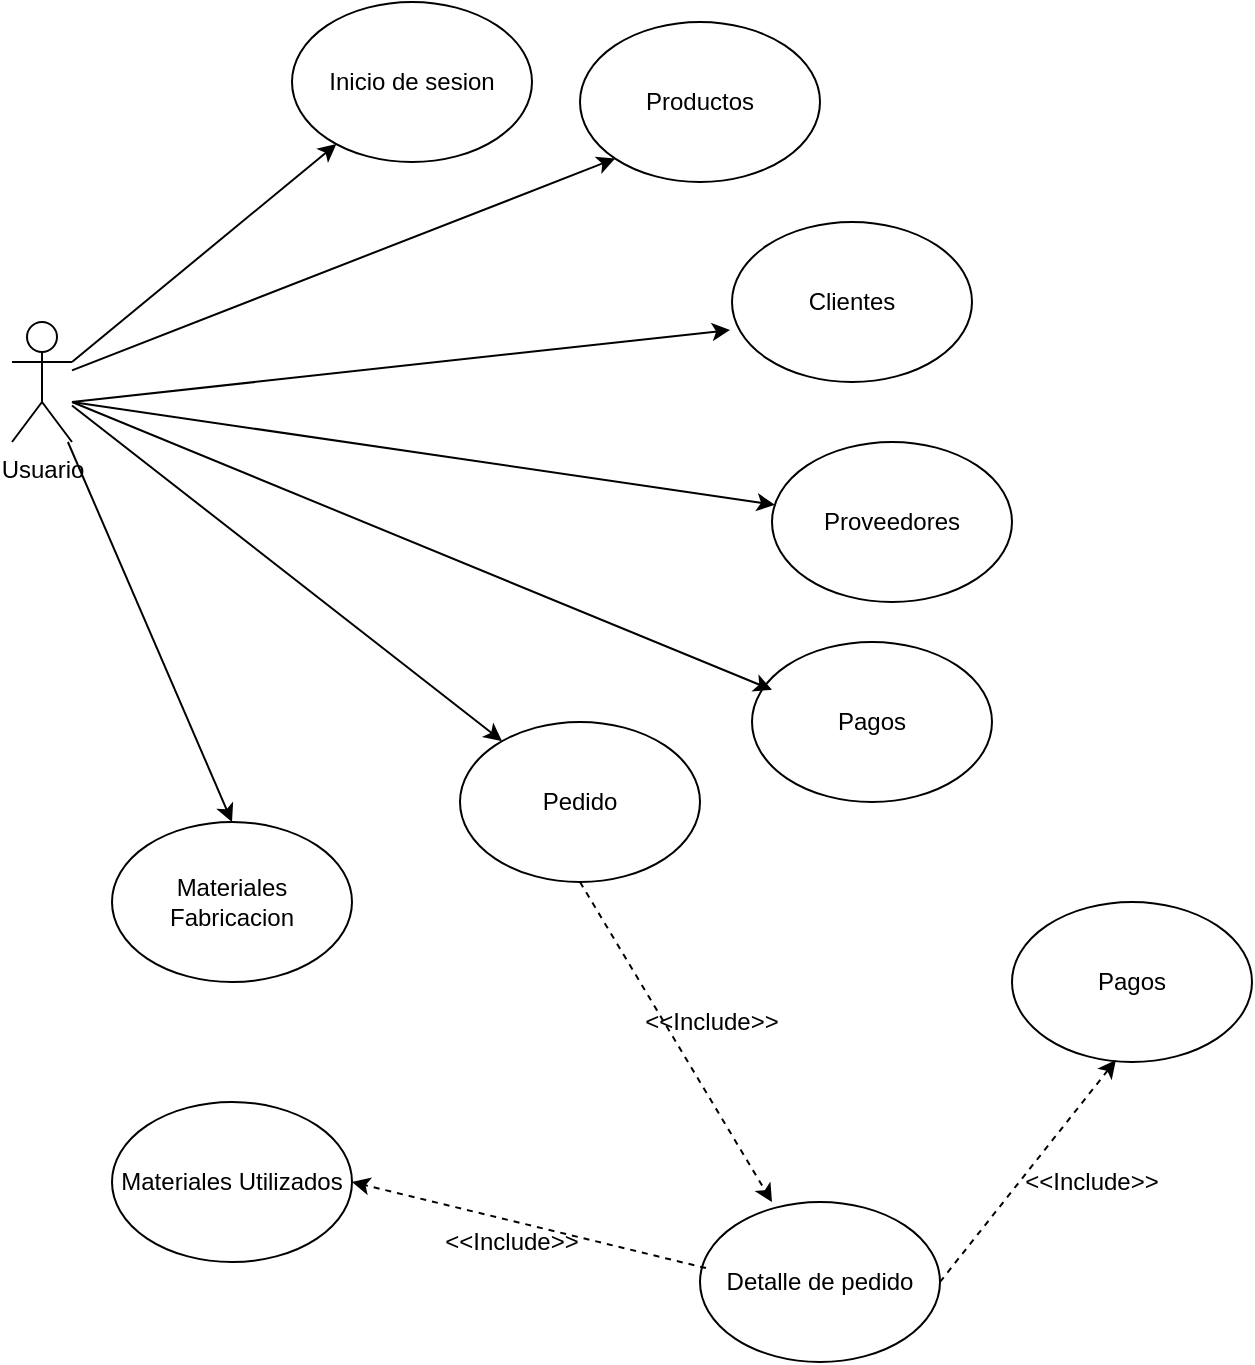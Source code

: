 <mxfile version="14.6.11" type="device"><diagram id="ZsI-6JbeSczrrfxAZztG" name="Page-1"><mxGraphModel dx="942" dy="557" grid="1" gridSize="10" guides="1" tooltips="1" connect="1" arrows="1" fold="1" page="1" pageScale="1" pageWidth="827" pageHeight="1169" math="0" shadow="0"><root><mxCell id="0"/><mxCell id="1" parent="0"/><mxCell id="tmFq5ulkqj_uMWLsJz7J-1" value="Usuario" style="shape=umlActor;verticalLabelPosition=bottom;verticalAlign=top;html=1;outlineConnect=0;" vertex="1" parent="1"><mxGeometry x="130" y="180" width="30" height="60" as="geometry"/></mxCell><mxCell id="tmFq5ulkqj_uMWLsJz7J-5" value="Inicio de sesion" style="ellipse;whiteSpace=wrap;html=1;" vertex="1" parent="1"><mxGeometry x="270" y="20" width="120" height="80" as="geometry"/></mxCell><mxCell id="tmFq5ulkqj_uMWLsJz7J-7" value="Productos" style="ellipse;whiteSpace=wrap;html=1;" vertex="1" parent="1"><mxGeometry x="414" y="30" width="120" height="80" as="geometry"/></mxCell><mxCell id="tmFq5ulkqj_uMWLsJz7J-9" value="Clientes" style="ellipse;whiteSpace=wrap;html=1;" vertex="1" parent="1"><mxGeometry x="490" y="130" width="120" height="80" as="geometry"/></mxCell><mxCell id="tmFq5ulkqj_uMWLsJz7J-10" value="Proveedores&lt;br&gt;" style="ellipse;whiteSpace=wrap;html=1;" vertex="1" parent="1"><mxGeometry x="510" y="240" width="120" height="80" as="geometry"/></mxCell><mxCell id="tmFq5ulkqj_uMWLsJz7J-11" value="Pagos" style="ellipse;whiteSpace=wrap;html=1;" vertex="1" parent="1"><mxGeometry x="500" y="340" width="120" height="80" as="geometry"/></mxCell><mxCell id="tmFq5ulkqj_uMWLsJz7J-12" value="Pedido" style="ellipse;whiteSpace=wrap;html=1;" vertex="1" parent="1"><mxGeometry x="354" y="380" width="120" height="80" as="geometry"/></mxCell><mxCell id="tmFq5ulkqj_uMWLsJz7J-14" value="Detalle de pedido" style="ellipse;whiteSpace=wrap;html=1;" vertex="1" parent="1"><mxGeometry x="474" y="620" width="120" height="80" as="geometry"/></mxCell><mxCell id="tmFq5ulkqj_uMWLsJz7J-15" value="" style="endArrow=classic;html=1;exitX=1;exitY=0.333;exitDx=0;exitDy=0;exitPerimeter=0;" edge="1" parent="1" source="tmFq5ulkqj_uMWLsJz7J-1" target="tmFq5ulkqj_uMWLsJz7J-5"><mxGeometry width="50" height="50" relative="1" as="geometry"><mxPoint x="290" y="210" as="sourcePoint"/><mxPoint x="340" y="160" as="targetPoint"/></mxGeometry></mxCell><mxCell id="tmFq5ulkqj_uMWLsJz7J-16" value="Pagos" style="ellipse;whiteSpace=wrap;html=1;" vertex="1" parent="1"><mxGeometry x="630" y="470" width="120" height="80" as="geometry"/></mxCell><mxCell id="tmFq5ulkqj_uMWLsJz7J-20" value="" style="endArrow=classic;html=1;entryX=0;entryY=1;entryDx=0;entryDy=0;" edge="1" parent="1" source="tmFq5ulkqj_uMWLsJz7J-1" target="tmFq5ulkqj_uMWLsJz7J-7"><mxGeometry width="50" height="50" relative="1" as="geometry"><mxPoint x="310" y="290" as="sourcePoint"/><mxPoint x="360" y="240" as="targetPoint"/></mxGeometry></mxCell><mxCell id="tmFq5ulkqj_uMWLsJz7J-23" value="Materiales Utilizados" style="ellipse;whiteSpace=wrap;html=1;" vertex="1" parent="1"><mxGeometry x="180" y="570" width="120" height="80" as="geometry"/></mxCell><mxCell id="tmFq5ulkqj_uMWLsJz7J-24" value="Materiales Fabricacion" style="ellipse;whiteSpace=wrap;html=1;" vertex="1" parent="1"><mxGeometry x="180" y="430" width="120" height="80" as="geometry"/></mxCell><mxCell id="tmFq5ulkqj_uMWLsJz7J-25" value="" style="endArrow=classic;html=1;entryX=0.5;entryY=0;entryDx=0;entryDy=0;" edge="1" parent="1" source="tmFq5ulkqj_uMWLsJz7J-1" target="tmFq5ulkqj_uMWLsJz7J-24"><mxGeometry width="50" height="50" relative="1" as="geometry"><mxPoint x="310" y="380" as="sourcePoint"/><mxPoint x="360" y="330" as="targetPoint"/><Array as="points"/></mxGeometry></mxCell><mxCell id="tmFq5ulkqj_uMWLsJz7J-26" value="" style="endArrow=classic;html=1;" edge="1" parent="1" source="tmFq5ulkqj_uMWLsJz7J-1" target="tmFq5ulkqj_uMWLsJz7J-12"><mxGeometry width="50" height="50" relative="1" as="geometry"><mxPoint x="167.955" y="250" as="sourcePoint"/><mxPoint x="250" y="440" as="targetPoint"/></mxGeometry></mxCell><mxCell id="tmFq5ulkqj_uMWLsJz7J-27" value="" style="endArrow=classic;html=1;" edge="1" parent="1"><mxGeometry width="50" height="50" relative="1" as="geometry"><mxPoint x="160" y="220" as="sourcePoint"/><mxPoint x="509.996" y="363.932" as="targetPoint"/></mxGeometry></mxCell><mxCell id="tmFq5ulkqj_uMWLsJz7J-28" value="" style="endArrow=classic;html=1;entryX=-0.008;entryY=0.675;entryDx=0;entryDy=0;entryPerimeter=0;" edge="1" parent="1" target="tmFq5ulkqj_uMWLsJz7J-9"><mxGeometry width="50" height="50" relative="1" as="geometry"><mxPoint x="160" y="220" as="sourcePoint"/><mxPoint x="250" y="440" as="targetPoint"/><Array as="points"/></mxGeometry></mxCell><mxCell id="tmFq5ulkqj_uMWLsJz7J-29" value="" style="endArrow=classic;html=1;" edge="1" parent="1" target="tmFq5ulkqj_uMWLsJz7J-10"><mxGeometry width="50" height="50" relative="1" as="geometry"><mxPoint x="160" y="220" as="sourcePoint"/><mxPoint x="499.04" y="194" as="targetPoint"/><Array as="points"/></mxGeometry></mxCell><mxCell id="tmFq5ulkqj_uMWLsJz7J-31" value="&amp;lt;&amp;lt;Include&amp;gt;&amp;gt;" style="text;html=1;strokeColor=none;fillColor=none;align=center;verticalAlign=middle;whiteSpace=wrap;rounded=0;" vertex="1" parent="1"><mxGeometry x="460" y="520" width="40" height="20" as="geometry"/></mxCell><mxCell id="tmFq5ulkqj_uMWLsJz7J-33" value="" style="endArrow=classic;html=1;dashed=1;exitX=0.5;exitY=1;exitDx=0;exitDy=0;entryX=0.3;entryY=0;entryDx=0;entryDy=0;entryPerimeter=0;" edge="1" parent="1" source="tmFq5ulkqj_uMWLsJz7J-12" target="tmFq5ulkqj_uMWLsJz7J-14"><mxGeometry width="50" height="50" relative="1" as="geometry"><mxPoint x="310" y="580" as="sourcePoint"/><mxPoint x="360" y="530" as="targetPoint"/></mxGeometry></mxCell><mxCell id="tmFq5ulkqj_uMWLsJz7J-35" value="" style="endArrow=classic;html=1;dashed=1;exitX=0.025;exitY=0.413;exitDx=0;exitDy=0;exitPerimeter=0;entryX=1;entryY=0.5;entryDx=0;entryDy=0;" edge="1" parent="1" source="tmFq5ulkqj_uMWLsJz7J-14" target="tmFq5ulkqj_uMWLsJz7J-23"><mxGeometry width="50" height="50" relative="1" as="geometry"><mxPoint x="310" y="580" as="sourcePoint"/><mxPoint x="360" y="530" as="targetPoint"/></mxGeometry></mxCell><mxCell id="tmFq5ulkqj_uMWLsJz7J-36" value="" style="endArrow=classic;html=1;dashed=1;exitX=1;exitY=0.5;exitDx=0;exitDy=0;entryX=0.433;entryY=0.988;entryDx=0;entryDy=0;entryPerimeter=0;" edge="1" parent="1" source="tmFq5ulkqj_uMWLsJz7J-14" target="tmFq5ulkqj_uMWLsJz7J-16"><mxGeometry width="50" height="50" relative="1" as="geometry"><mxPoint x="487" y="663.04" as="sourcePoint"/><mxPoint x="310" y="620" as="targetPoint"/></mxGeometry></mxCell><mxCell id="tmFq5ulkqj_uMWLsJz7J-37" value="&amp;lt;&amp;lt;Include&amp;gt;&amp;gt;" style="text;html=1;strokeColor=none;fillColor=none;align=center;verticalAlign=middle;whiteSpace=wrap;rounded=0;" vertex="1" parent="1"><mxGeometry x="360" y="630" width="40" height="20" as="geometry"/></mxCell><mxCell id="tmFq5ulkqj_uMWLsJz7J-39" value="&amp;lt;&amp;lt;Include&amp;gt;&amp;gt;" style="text;html=1;strokeColor=none;fillColor=none;align=center;verticalAlign=middle;whiteSpace=wrap;rounded=0;" vertex="1" parent="1"><mxGeometry x="650" y="600" width="40" height="20" as="geometry"/></mxCell></root></mxGraphModel></diagram></mxfile>